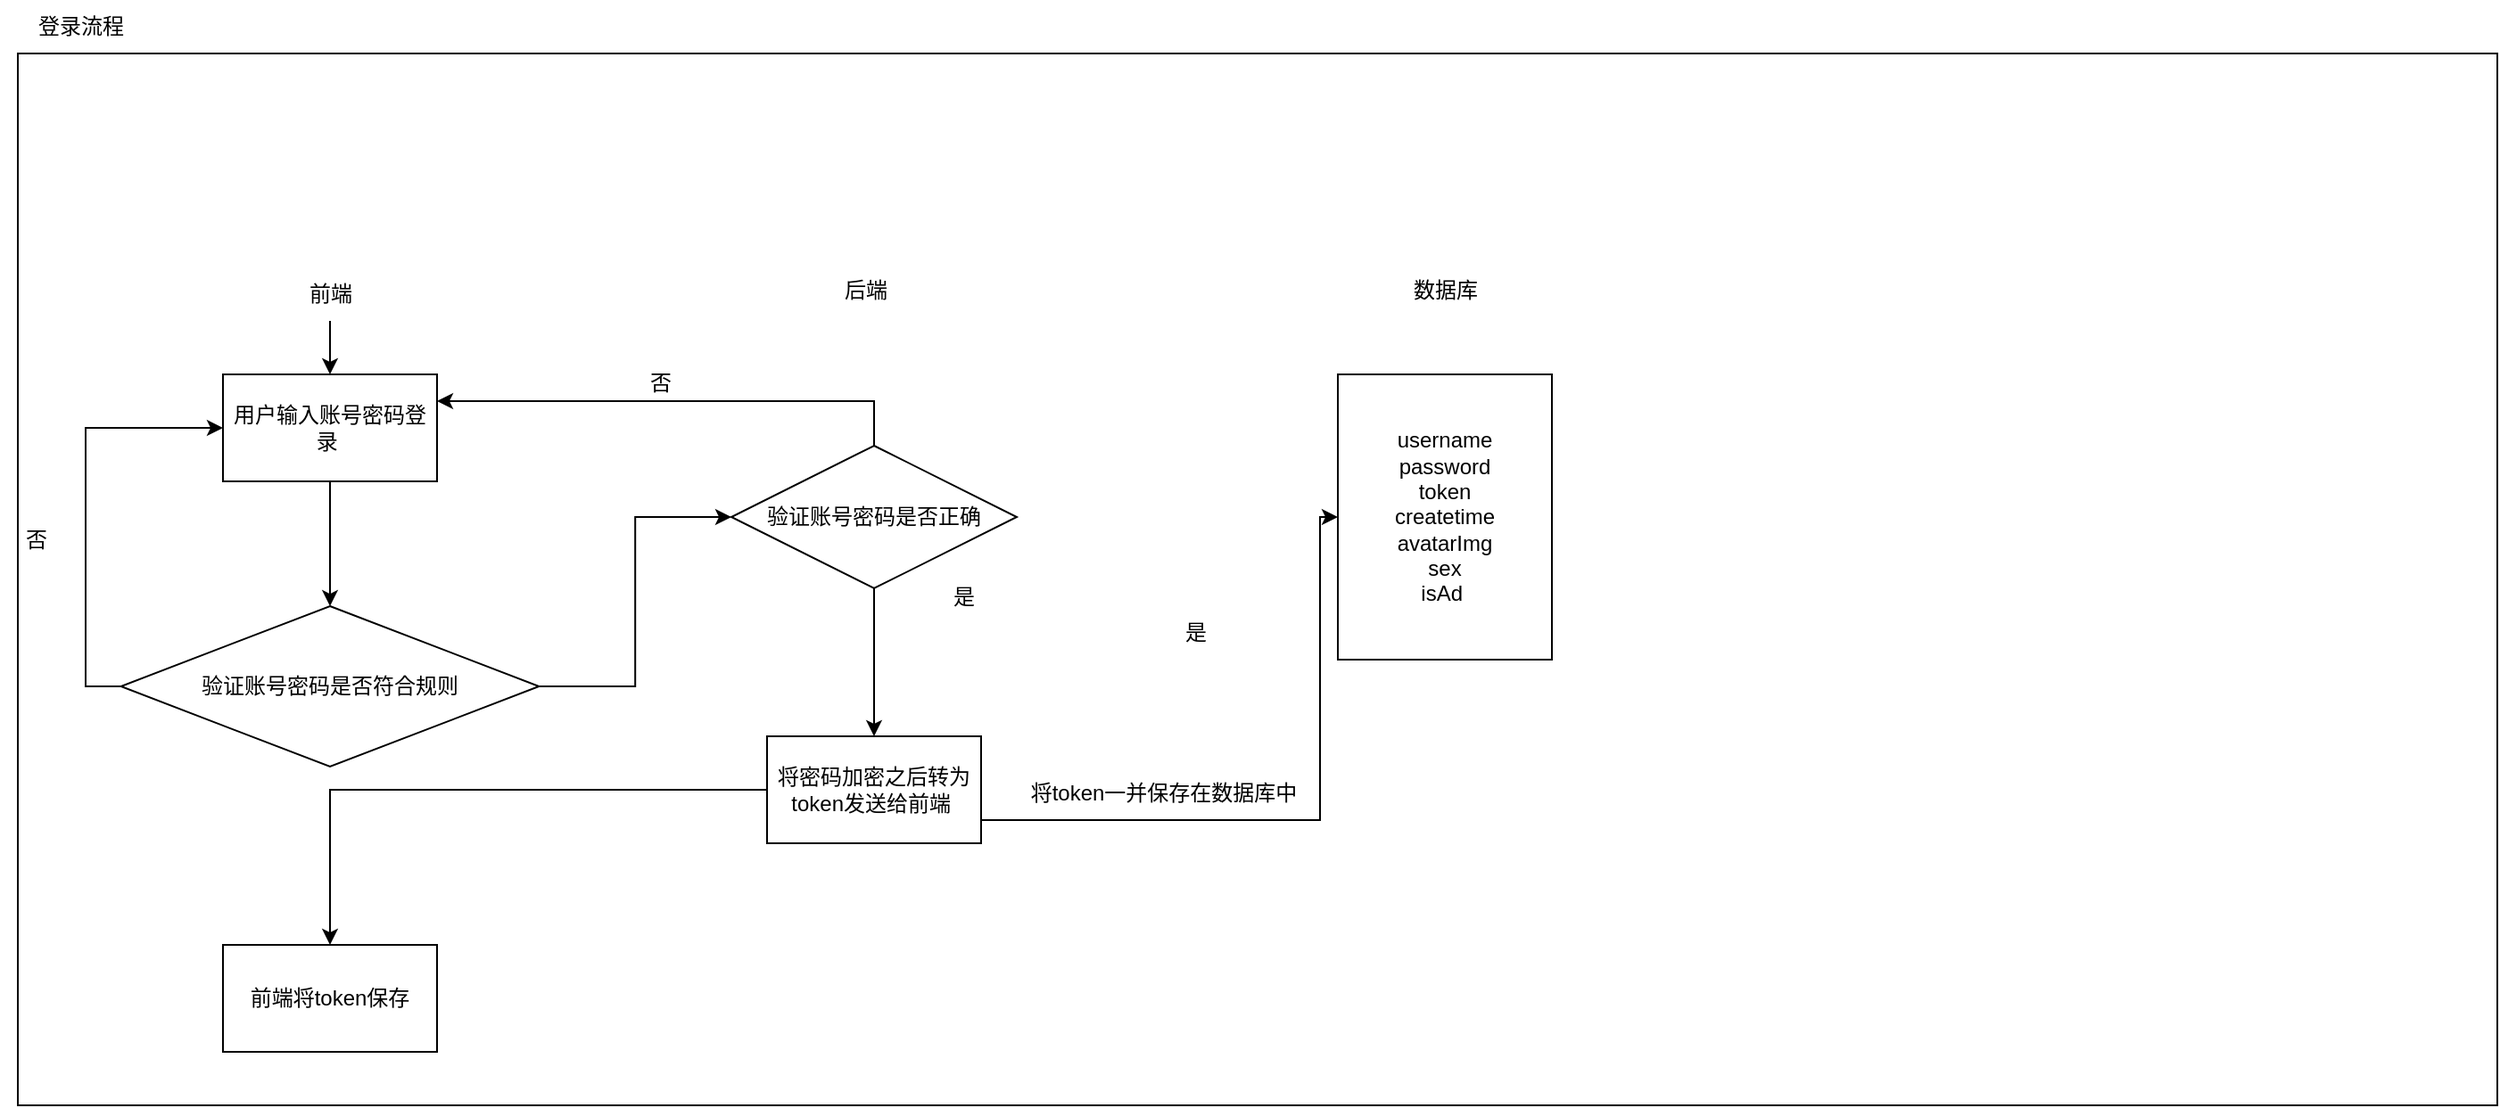 <mxfile version="21.3.2" type="github">
  <diagram name="第 1 页" id="wBqTDlrh9hlUzduM-qcQ">
    <mxGraphModel dx="860" dy="1940" grid="1" gridSize="10" guides="1" tooltips="1" connect="1" arrows="1" fold="1" page="1" pageScale="1" pageWidth="827" pageHeight="1169" math="0" shadow="0">
      <root>
        <mxCell id="0" />
        <mxCell id="1" parent="0" />
        <mxCell id="Eu8mDiv_U7yfm6DZA7aN-37" value="" style="whiteSpace=wrap;html=1;" vertex="1" parent="1">
          <mxGeometry x="100" y="-120" width="1390" height="590" as="geometry" />
        </mxCell>
        <mxCell id="Xt2UL79NBrmuucX9y0JM-13" value="后端" style="text;html=1;align=center;verticalAlign=middle;resizable=0;points=[];autosize=1;strokeColor=none;fillColor=none;" parent="1" vertex="1">
          <mxGeometry x="550" y="-2" width="50" height="30" as="geometry" />
        </mxCell>
        <mxCell id="Eu8mDiv_U7yfm6DZA7aN-2" value="" style="edgeStyle=orthogonalEdgeStyle;rounded=0;orthogonalLoop=1;jettySize=auto;html=1;" edge="1" parent="1" source="Xt2UL79NBrmuucX9y0JM-14" target="Eu8mDiv_U7yfm6DZA7aN-1">
          <mxGeometry relative="1" as="geometry" />
        </mxCell>
        <mxCell id="Xt2UL79NBrmuucX9y0JM-14" value="前端" style="text;html=1;align=center;verticalAlign=middle;resizable=0;points=[];autosize=1;strokeColor=none;fillColor=none;" parent="1" vertex="1">
          <mxGeometry x="250" width="50" height="30" as="geometry" />
        </mxCell>
        <mxCell id="cuZhw7LWAMA9tIme9xCt-21" style="edgeStyle=orthogonalEdgeStyle;rounded=0;orthogonalLoop=1;jettySize=auto;html=1;exitX=1;exitY=0.5;exitDx=0;exitDy=0;" parent="1" source="cuZhw7LWAMA9tIme9xCt-19" edge="1">
          <mxGeometry relative="1" as="geometry">
            <Array as="points">
              <mxPoint x="1020" y="820" />
              <mxPoint x="1020" y="1170" />
              <mxPoint x="70" y="1170" />
              <mxPoint x="70" y="480" />
            </Array>
            <mxPoint x="120" y="480" as="targetPoint" />
          </mxGeometry>
        </mxCell>
        <mxCell id="h6RnwWrR5HTltzU-0uc7-1" value="登录流程" style="text;html=1;align=center;verticalAlign=middle;resizable=0;points=[];autosize=1;strokeColor=none;fillColor=none;" parent="1" vertex="1">
          <mxGeometry x="100" y="-150" width="70" height="30" as="geometry" />
        </mxCell>
        <mxCell id="Eu8mDiv_U7yfm6DZA7aN-4" value="" style="edgeStyle=orthogonalEdgeStyle;rounded=0;orthogonalLoop=1;jettySize=auto;html=1;" edge="1" parent="1" source="Eu8mDiv_U7yfm6DZA7aN-1" target="Eu8mDiv_U7yfm6DZA7aN-3">
          <mxGeometry relative="1" as="geometry" />
        </mxCell>
        <mxCell id="Eu8mDiv_U7yfm6DZA7aN-1" value="用户输入账号密码登录&amp;nbsp;" style="rounded=0;whiteSpace=wrap;html=1;" vertex="1" parent="1">
          <mxGeometry x="215" y="60" width="120" height="60" as="geometry" />
        </mxCell>
        <mxCell id="Eu8mDiv_U7yfm6DZA7aN-9" style="edgeStyle=orthogonalEdgeStyle;rounded=0;orthogonalLoop=1;jettySize=auto;html=1;entryX=0;entryY=0.5;entryDx=0;entryDy=0;" edge="1" parent="1" source="Eu8mDiv_U7yfm6DZA7aN-3" target="Eu8mDiv_U7yfm6DZA7aN-12">
          <mxGeometry relative="1" as="geometry">
            <mxPoint x="885.005" y="140.0" as="targetPoint" />
          </mxGeometry>
        </mxCell>
        <mxCell id="Eu8mDiv_U7yfm6DZA7aN-35" style="edgeStyle=orthogonalEdgeStyle;rounded=0;orthogonalLoop=1;jettySize=auto;html=1;entryX=0;entryY=0.5;entryDx=0;entryDy=0;" edge="1" parent="1" source="Eu8mDiv_U7yfm6DZA7aN-3" target="Eu8mDiv_U7yfm6DZA7aN-1">
          <mxGeometry relative="1" as="geometry">
            <mxPoint x="130" y="90.0" as="targetPoint" />
            <Array as="points">
              <mxPoint x="138" y="235" />
              <mxPoint x="138" y="90" />
            </Array>
          </mxGeometry>
        </mxCell>
        <mxCell id="Eu8mDiv_U7yfm6DZA7aN-3" value="验证账号密码是否符合规则" style="rhombus;whiteSpace=wrap;html=1;rounded=0;" vertex="1" parent="1">
          <mxGeometry x="157.81" y="190" width="234.37" height="90" as="geometry" />
        </mxCell>
        <mxCell id="Eu8mDiv_U7yfm6DZA7aN-10" style="edgeStyle=orthogonalEdgeStyle;rounded=0;orthogonalLoop=1;jettySize=auto;html=1;entryX=1;entryY=0.25;entryDx=0;entryDy=0;exitX=0.5;exitY=0;exitDx=0;exitDy=0;" edge="1" parent="1" source="Eu8mDiv_U7yfm6DZA7aN-12" target="Eu8mDiv_U7yfm6DZA7aN-1">
          <mxGeometry relative="1" as="geometry">
            <mxPoint x="945" y="110.0" as="sourcePoint" />
            <Array as="points">
              <mxPoint x="580" y="75" />
            </Array>
          </mxGeometry>
        </mxCell>
        <mxCell id="Eu8mDiv_U7yfm6DZA7aN-7" value="是" style="text;html=1;align=center;verticalAlign=middle;resizable=0;points=[];autosize=1;strokeColor=none;fillColor=none;" vertex="1" parent="1">
          <mxGeometry x="610" y="170" width="40" height="30" as="geometry" />
        </mxCell>
        <mxCell id="Eu8mDiv_U7yfm6DZA7aN-11" value="否" style="text;html=1;align=center;verticalAlign=middle;resizable=0;points=[];autosize=1;strokeColor=none;fillColor=none;" vertex="1" parent="1">
          <mxGeometry x="440" y="50" width="40" height="30" as="geometry" />
        </mxCell>
        <mxCell id="Eu8mDiv_U7yfm6DZA7aN-14" value="" style="edgeStyle=orthogonalEdgeStyle;rounded=0;orthogonalLoop=1;jettySize=auto;html=1;" edge="1" parent="1" source="Eu8mDiv_U7yfm6DZA7aN-12" target="Eu8mDiv_U7yfm6DZA7aN-13">
          <mxGeometry relative="1" as="geometry" />
        </mxCell>
        <mxCell id="Eu8mDiv_U7yfm6DZA7aN-12" value="验证账号密码是否正确" style="rhombus;whiteSpace=wrap;html=1;" vertex="1" parent="1">
          <mxGeometry x="500" y="100" width="160" height="80" as="geometry" />
        </mxCell>
        <mxCell id="Eu8mDiv_U7yfm6DZA7aN-31" value="" style="edgeStyle=orthogonalEdgeStyle;rounded=0;orthogonalLoop=1;jettySize=auto;html=1;" edge="1" parent="1" source="Eu8mDiv_U7yfm6DZA7aN-13" target="Eu8mDiv_U7yfm6DZA7aN-30">
          <mxGeometry relative="1" as="geometry">
            <Array as="points">
              <mxPoint x="830" y="310" />
              <mxPoint x="830" y="140" />
            </Array>
          </mxGeometry>
        </mxCell>
        <mxCell id="Eu8mDiv_U7yfm6DZA7aN-34" value="" style="edgeStyle=orthogonalEdgeStyle;rounded=0;orthogonalLoop=1;jettySize=auto;html=1;" edge="1" parent="1" source="Eu8mDiv_U7yfm6DZA7aN-13" target="Eu8mDiv_U7yfm6DZA7aN-33">
          <mxGeometry relative="1" as="geometry" />
        </mxCell>
        <mxCell id="Eu8mDiv_U7yfm6DZA7aN-13" value="将密码加密之后转为token发送给前端&amp;nbsp;" style="whiteSpace=wrap;html=1;" vertex="1" parent="1">
          <mxGeometry x="520" y="263" width="120" height="60" as="geometry" />
        </mxCell>
        <mxCell id="Eu8mDiv_U7yfm6DZA7aN-15" value="是" style="text;html=1;align=center;verticalAlign=middle;resizable=0;points=[];autosize=1;strokeColor=none;fillColor=none;" vertex="1" parent="1">
          <mxGeometry x="740" y="190" width="40" height="30" as="geometry" />
        </mxCell>
        <mxCell id="Eu8mDiv_U7yfm6DZA7aN-16" value="数据库" style="text;html=1;align=center;verticalAlign=middle;resizable=0;points=[];autosize=1;strokeColor=none;fillColor=none;" vertex="1" parent="1">
          <mxGeometry x="870" y="-2" width="60" height="30" as="geometry" />
        </mxCell>
        <mxCell id="Eu8mDiv_U7yfm6DZA7aN-30" value="username&lt;br&gt;password&lt;br&gt;token&lt;br&gt;createtime&lt;br&gt;avatarImg&lt;br&gt;sex&lt;br&gt;isAd&amp;nbsp;" style="whiteSpace=wrap;html=1;" vertex="1" parent="1">
          <mxGeometry x="840" y="60" width="120" height="160" as="geometry" />
        </mxCell>
        <mxCell id="Eu8mDiv_U7yfm6DZA7aN-32" value="将token一并保存在数据库中" style="text;html=1;align=center;verticalAlign=middle;resizable=0;points=[];autosize=1;strokeColor=none;fillColor=none;" vertex="1" parent="1">
          <mxGeometry x="657" y="280" width="170" height="30" as="geometry" />
        </mxCell>
        <mxCell id="Eu8mDiv_U7yfm6DZA7aN-33" value="前端将token保存" style="whiteSpace=wrap;html=1;" vertex="1" parent="1">
          <mxGeometry x="215" y="380" width="120" height="60" as="geometry" />
        </mxCell>
        <mxCell id="Eu8mDiv_U7yfm6DZA7aN-36" value="否" style="text;html=1;align=center;verticalAlign=middle;resizable=0;points=[];autosize=1;strokeColor=none;fillColor=none;" vertex="1" parent="1">
          <mxGeometry x="90" y="138" width="40" height="30" as="geometry" />
        </mxCell>
      </root>
    </mxGraphModel>
  </diagram>
</mxfile>
